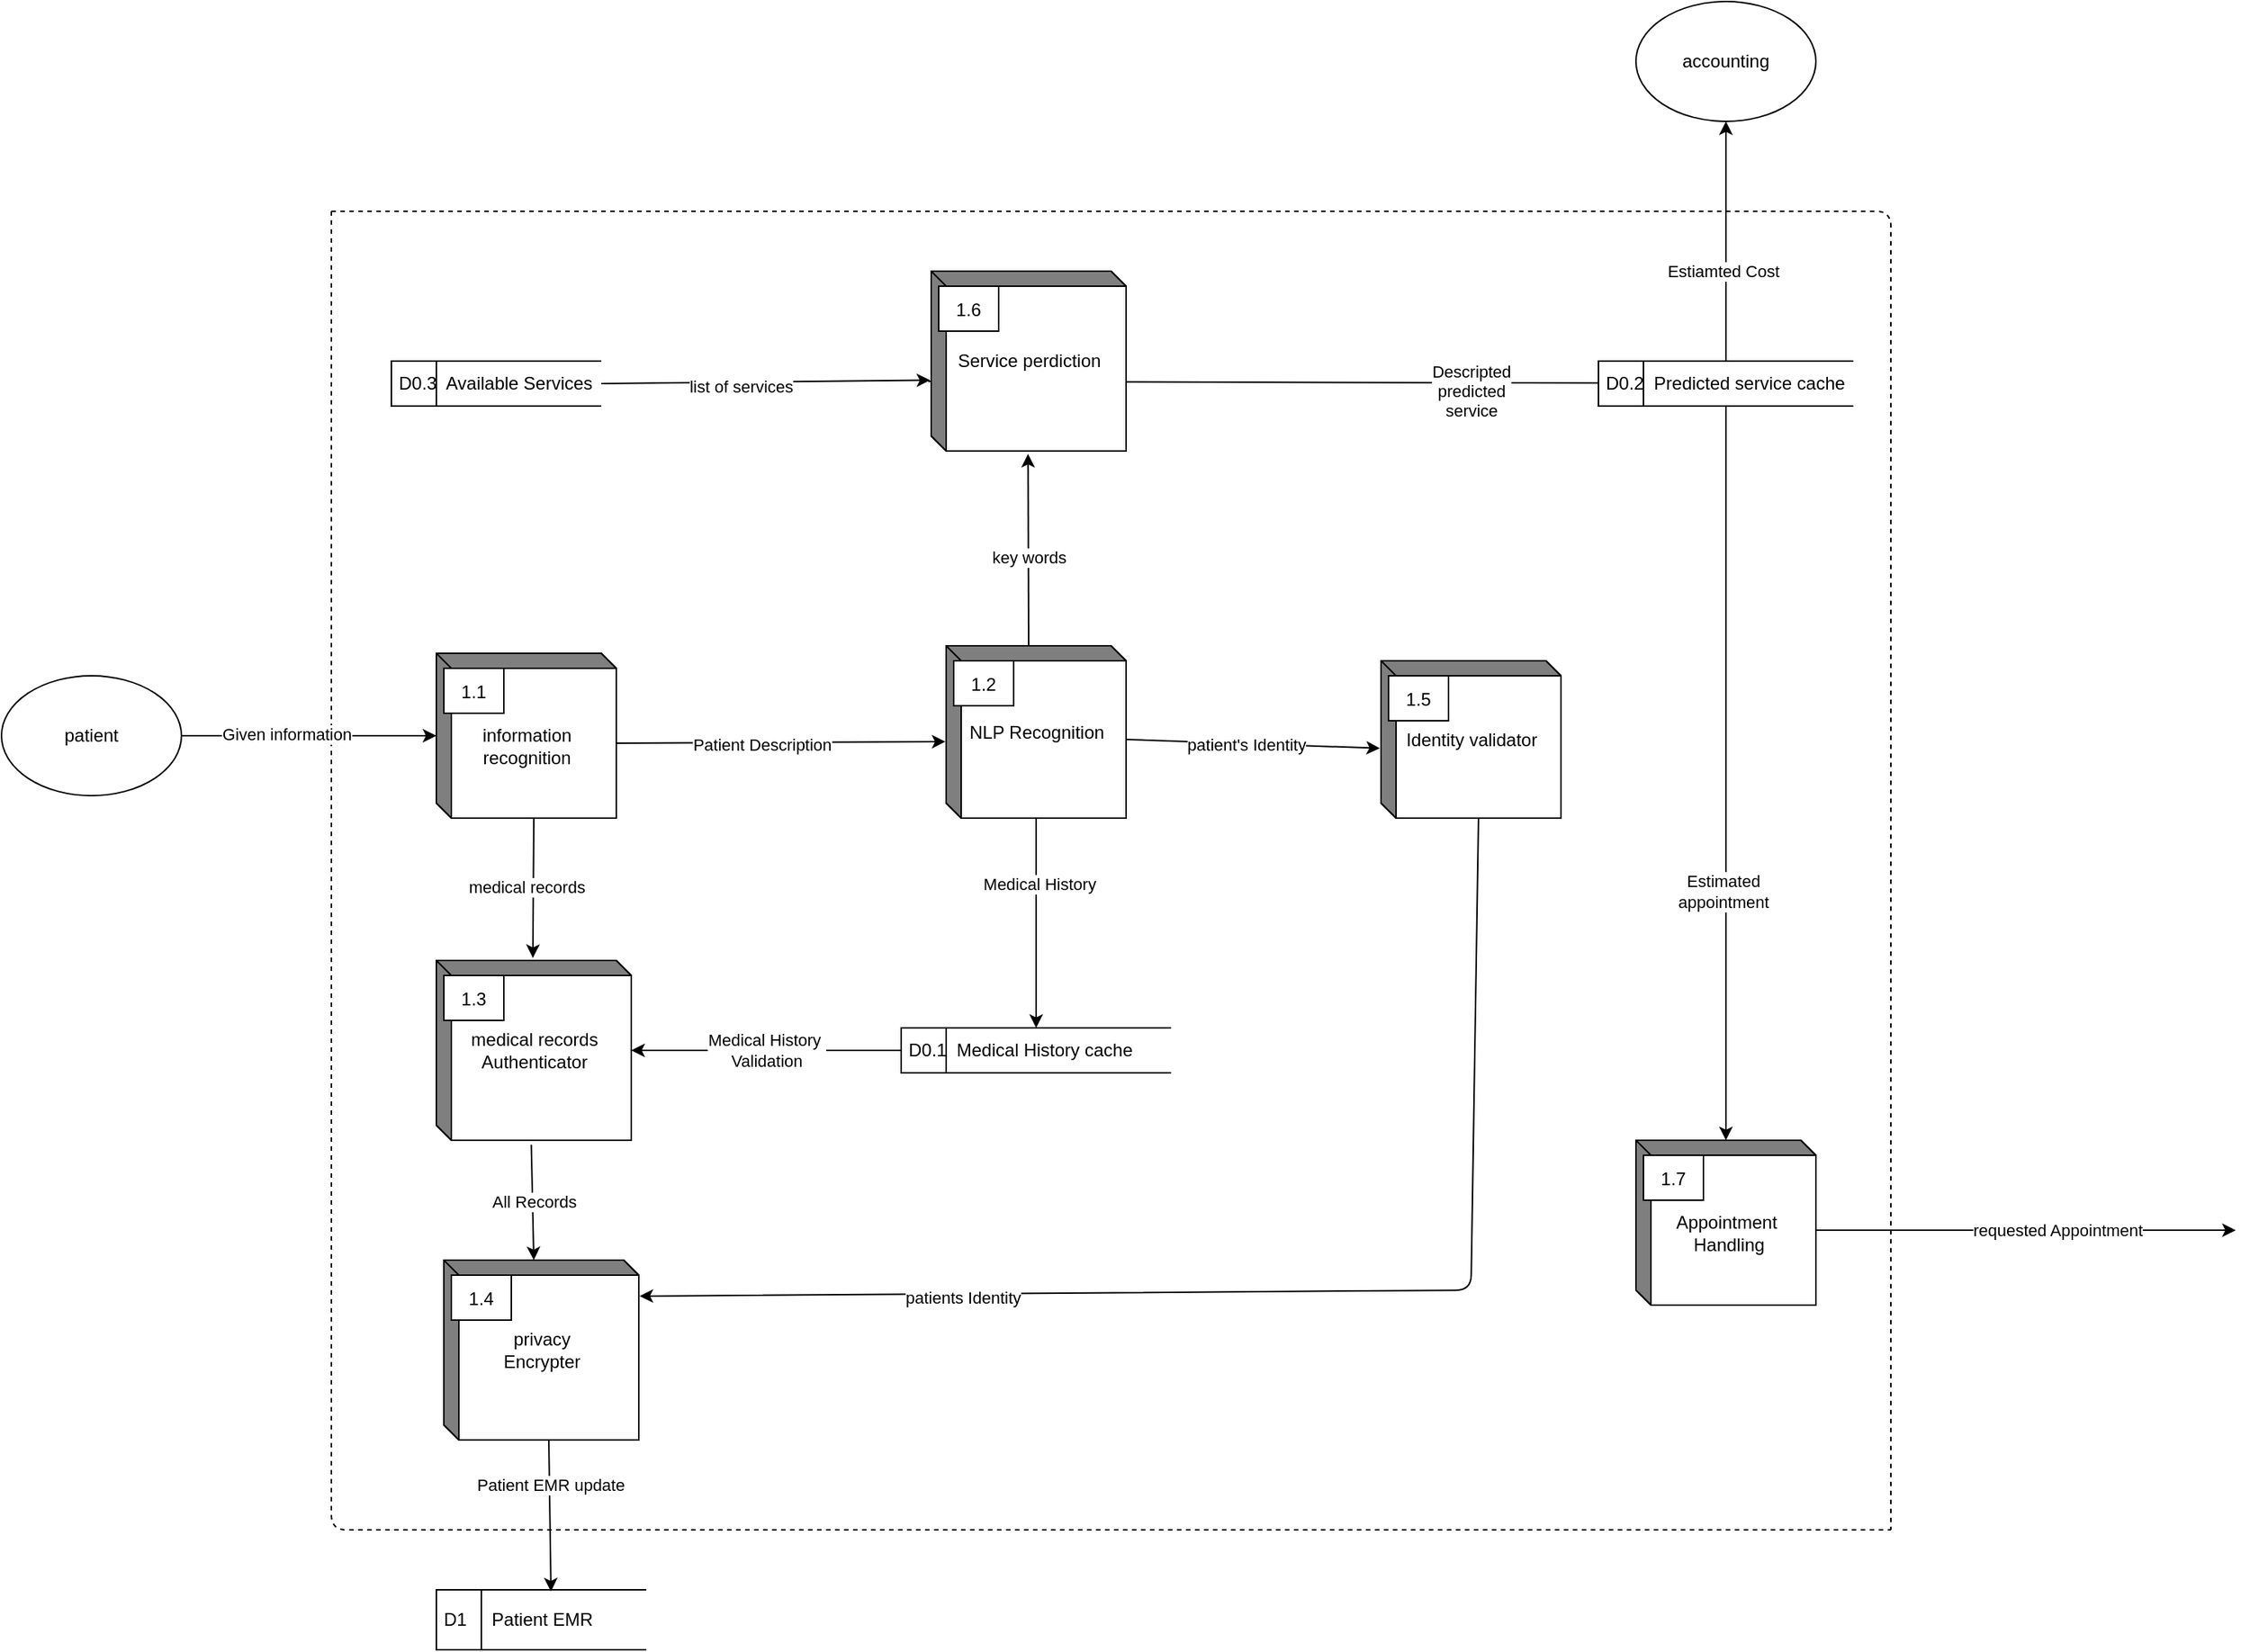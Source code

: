 <mxfile>
    <diagram id="DaxmQc26CqXxTbCbciNR" name="Page-1">
        <mxGraphModel dx="2040" dy="983" grid="1" gridSize="10" guides="1" tooltips="1" connect="1" arrows="1" fold="1" page="1" pageScale="1" pageWidth="1654" pageHeight="1169" math="0" shadow="0">
            <root>
                <mxCell id="0"/>
                <mxCell id="1" parent="0"/>
                <mxCell id="2" value="" style="endArrow=none;dashed=1;html=1;" parent="1" edge="1">
                    <mxGeometry width="50" height="50" relative="1" as="geometry">
                        <mxPoint x="240" y="160" as="sourcePoint"/>
                        <mxPoint x="1280" y="1040" as="targetPoint"/>
                        <Array as="points">
                            <mxPoint x="1280" y="160"/>
                        </Array>
                    </mxGeometry>
                </mxCell>
                <mxCell id="3" value="" style="endArrow=none;dashed=1;html=1;" parent="1" edge="1">
                    <mxGeometry width="50" height="50" relative="1" as="geometry">
                        <mxPoint x="240" y="160" as="sourcePoint"/>
                        <mxPoint x="1280" y="1040" as="targetPoint"/>
                        <Array as="points">
                            <mxPoint x="240" y="1040"/>
                        </Array>
                    </mxGeometry>
                </mxCell>
                <mxCell id="4" value="accounting" style="ellipse;whiteSpace=wrap;html=1;" parent="1" vertex="1">
                    <mxGeometry x="1110" y="20" width="120" height="80" as="geometry"/>
                </mxCell>
                <mxCell id="17" style="edgeStyle=none;html=1;exitX=1;exitY=0.5;exitDx=0;exitDy=0;" parent="1" source="6" target="13" edge="1">
                    <mxGeometry relative="1" as="geometry"/>
                </mxCell>
                <mxCell id="19" value="Given information" style="edgeLabel;html=1;align=center;verticalAlign=middle;resizable=0;points=[];" parent="17" vertex="1" connectable="0">
                    <mxGeometry x="-0.184" y="1" relative="1" as="geometry">
                        <mxPoint as="offset"/>
                    </mxGeometry>
                </mxCell>
                <mxCell id="6" value="patient" style="ellipse;whiteSpace=wrap;html=1;" parent="1" vertex="1">
                    <mxGeometry x="20" y="470" width="120" height="80" as="geometry"/>
                </mxCell>
                <mxCell id="7" value="D1&amp;nbsp; &amp;nbsp; &amp;nbsp;Patient EMR" style="html=1;dashed=0;whitespace=wrap;shape=mxgraph.dfd.dataStoreID;align=left;spacingLeft=3;points=[[0,0],[0.5,0],[1,0],[0,0.5],[1,0.5],[0,1],[0.5,1],[1,1]];" parent="1" vertex="1">
                    <mxGeometry x="310" y="1080" width="140" height="40" as="geometry"/>
                </mxCell>
                <mxCell id="24" style="edgeStyle=none;html=1;exitX=0;exitY=0;exitDx=120;exitDy=60;exitPerimeter=0;entryX=-0.004;entryY=0.556;entryDx=0;entryDy=0;entryPerimeter=0;" parent="1" source="13" target="20" edge="1">
                    <mxGeometry relative="1" as="geometry"/>
                </mxCell>
                <mxCell id="26" value="Patient Description" style="edgeLabel;html=1;align=center;verticalAlign=middle;resizable=0;points=[];" parent="24" vertex="1" connectable="0">
                    <mxGeometry x="-0.121" y="-1" relative="1" as="geometry">
                        <mxPoint as="offset"/>
                    </mxGeometry>
                </mxCell>
                <mxCell id="31" style="edgeStyle=none;html=1;exitX=0;exitY=0;exitDx=65;exitDy=110;exitPerimeter=0;entryX=0.495;entryY=-0.014;entryDx=0;entryDy=0;entryPerimeter=0;" parent="1" source="13" target="27" edge="1">
                    <mxGeometry relative="1" as="geometry"/>
                </mxCell>
                <mxCell id="32" value="medical records" style="edgeLabel;html=1;align=center;verticalAlign=middle;resizable=0;points=[];" parent="31" vertex="1" connectable="0">
                    <mxGeometry x="0.21" y="-2" relative="1" as="geometry">
                        <mxPoint x="-3" y="-11" as="offset"/>
                    </mxGeometry>
                </mxCell>
                <mxCell id="13" value="&lt;br&gt;information&lt;br&gt;recognition" style="html=1;dashed=0;whitespace=wrap;shape=mxgraph.dfd.externalEntity" parent="1" vertex="1">
                    <mxGeometry x="310" y="455" width="120" height="110" as="geometry"/>
                </mxCell>
                <mxCell id="14" value="1.1" style="autosize=1;part=1;resizable=0;strokeColor=inherit;fillColor=inherit;gradientColor=inherit;" parent="13" vertex="1">
                    <mxGeometry width="40" height="30" relative="1" as="geometry">
                        <mxPoint x="5" y="10" as="offset"/>
                    </mxGeometry>
                </mxCell>
                <mxCell id="38" style="edgeStyle=none;html=1;entryX=0.5;entryY=0;entryDx=0;entryDy=0;" parent="1" source="20" target="36" edge="1">
                    <mxGeometry relative="1" as="geometry"/>
                </mxCell>
                <mxCell id="51" value="Medical History" style="edgeLabel;html=1;align=center;verticalAlign=middle;resizable=0;points=[];" parent="38" vertex="1" connectable="0">
                    <mxGeometry x="-0.369" y="2" relative="1" as="geometry">
                        <mxPoint as="offset"/>
                    </mxGeometry>
                </mxCell>
                <mxCell id="59" style="edgeStyle=none;html=1;exitX=0;exitY=0;exitDx=120.0;exitDy=62.5;exitPerimeter=0;entryX=-0.006;entryY=0.556;entryDx=0;entryDy=0;entryPerimeter=0;" parent="1" source="20" target="57" edge="1">
                    <mxGeometry relative="1" as="geometry"/>
                </mxCell>
                <mxCell id="60" value="patient's Identity" style="edgeLabel;html=1;align=center;verticalAlign=middle;resizable=0;points=[];" parent="59" vertex="1" connectable="0">
                    <mxGeometry x="0.381" y="1" relative="1" as="geometry">
                        <mxPoint x="-37" as="offset"/>
                    </mxGeometry>
                </mxCell>
                <mxCell id="71" style="edgeStyle=none;html=1;exitX=0;exitY=0;exitDx=55.0;exitDy=0;exitPerimeter=0;entryX=0.497;entryY=1.016;entryDx=0;entryDy=0;entryPerimeter=0;" parent="1" source="20" target="54" edge="1">
                    <mxGeometry relative="1" as="geometry"/>
                </mxCell>
                <mxCell id="78" value="key words" style="edgeLabel;html=1;align=center;verticalAlign=middle;resizable=0;points=[];" parent="71" vertex="1" connectable="0">
                    <mxGeometry x="-0.227" y="-1" relative="1" as="geometry">
                        <mxPoint x="-1" y="-10" as="offset"/>
                    </mxGeometry>
                </mxCell>
                <mxCell id="20" value="NLP Recognition" style="html=1;dashed=0;whitespace=wrap;shape=mxgraph.dfd.externalEntity" parent="1" vertex="1">
                    <mxGeometry x="650" y="450" width="120" height="115" as="geometry"/>
                </mxCell>
                <mxCell id="21" value="1.2" style="autosize=1;part=1;resizable=0;strokeColor=inherit;fillColor=inherit;gradientColor=inherit;" parent="20" vertex="1">
                    <mxGeometry width="40" height="30" relative="1" as="geometry">
                        <mxPoint x="5" y="10" as="offset"/>
                    </mxGeometry>
                </mxCell>
                <mxCell id="33" style="edgeStyle=none;html=1;entryX=0.546;entryY=0.027;entryDx=0;entryDy=0;exitX=0;exitY=0;exitDx=70;exitDy=120;exitPerimeter=0;entryPerimeter=0;" parent="1" source="42" target="7" edge="1">
                    <mxGeometry relative="1" as="geometry">
                        <mxPoint x="380" y="960" as="sourcePoint"/>
                    </mxGeometry>
                </mxCell>
                <mxCell id="35" value="Patient EMR update" style="edgeLabel;html=1;align=center;verticalAlign=middle;resizable=0;points=[];" parent="33" vertex="1" connectable="0">
                    <mxGeometry x="-0.157" relative="1" as="geometry">
                        <mxPoint y="-13" as="offset"/>
                    </mxGeometry>
                </mxCell>
                <mxCell id="47" style="edgeStyle=none;html=1;exitX=0.487;exitY=1.025;exitDx=0;exitDy=0;exitPerimeter=0;entryX=0;entryY=0;entryDx=60;entryDy=0;entryPerimeter=0;" parent="1" source="27" target="42" edge="1">
                    <mxGeometry relative="1" as="geometry"/>
                </mxCell>
                <mxCell id="53" value="All Records" style="edgeLabel;html=1;align=center;verticalAlign=middle;resizable=0;points=[];" parent="47" vertex="1" connectable="0">
                    <mxGeometry x="0.542" y="-1" relative="1" as="geometry">
                        <mxPoint x="1" y="-22" as="offset"/>
                    </mxGeometry>
                </mxCell>
                <mxCell id="27" value="medical records&lt;br&gt;Authenticator" style="html=1;dashed=0;whitespace=wrap;shape=mxgraph.dfd.externalEntity" parent="1" vertex="1">
                    <mxGeometry x="310" y="660" width="130" height="120" as="geometry"/>
                </mxCell>
                <mxCell id="28" value="1.3" style="autosize=1;part=1;resizable=0;strokeColor=inherit;fillColor=inherit;gradientColor=inherit;" parent="27" vertex="1">
                    <mxGeometry width="40" height="30" relative="1" as="geometry">
                        <mxPoint x="5" y="10" as="offset"/>
                    </mxGeometry>
                </mxCell>
                <mxCell id="40" style="edgeStyle=none;html=1;exitX=0;exitY=0.5;exitDx=0;exitDy=0;" parent="1" source="36" target="27" edge="1">
                    <mxGeometry relative="1" as="geometry"/>
                </mxCell>
                <mxCell id="41" value="Medical History&amp;nbsp;&lt;br&gt;Validation" style="edgeLabel;html=1;align=center;verticalAlign=middle;resizable=0;points=[];" parent="40" vertex="1" connectable="0">
                    <mxGeometry x="0.157" y="2" relative="1" as="geometry">
                        <mxPoint x="14" y="-2" as="offset"/>
                    </mxGeometry>
                </mxCell>
                <mxCell id="36" value="D0.1&amp;nbsp; Medical History cache&amp;nbsp;&amp;nbsp;" style="html=1;dashed=0;whitespace=wrap;shape=mxgraph.dfd.dataStoreID;align=left;spacingLeft=3;points=[[0,0],[0.5,0],[1,0],[0,0.5],[1,0.5],[0,1],[0.5,1],[1,1]];" parent="1" vertex="1">
                    <mxGeometry x="620" y="705" width="180" height="30" as="geometry"/>
                </mxCell>
                <mxCell id="42" value="privacy &lt;br&gt;Encrypter" style="html=1;dashed=0;whitespace=wrap;shape=mxgraph.dfd.externalEntity" parent="1" vertex="1">
                    <mxGeometry x="315" y="860" width="130" height="120" as="geometry"/>
                </mxCell>
                <mxCell id="43" value="1.4" style="autosize=1;part=1;resizable=0;strokeColor=inherit;fillColor=inherit;gradientColor=inherit;" parent="42" vertex="1">
                    <mxGeometry width="40" height="30" relative="1" as="geometry">
                        <mxPoint x="5" y="10" as="offset"/>
                    </mxGeometry>
                </mxCell>
                <mxCell id="76" style="edgeStyle=none;html=1;exitX=-0.015;exitY=0.613;exitDx=0;exitDy=0;exitPerimeter=0;entryX=1;entryY=0.5;entryDx=0;entryDy=0;" parent="1" source="54" target="56" edge="1">
                    <mxGeometry relative="1" as="geometry"/>
                </mxCell>
                <mxCell id="77" value="Descripted&lt;br&gt;predicted&lt;br&gt;service" style="edgeLabel;html=1;align=center;verticalAlign=middle;resizable=0;points=[];" parent="76" vertex="1" connectable="0">
                    <mxGeometry x="0.174" y="-2" relative="1" as="geometry">
                        <mxPoint y="3" as="offset"/>
                    </mxGeometry>
                </mxCell>
                <mxCell id="54" value="Service perdiction" style="html=1;dashed=0;whitespace=wrap;shape=mxgraph.dfd.externalEntity" parent="1" vertex="1">
                    <mxGeometry x="640" y="200" width="130" height="120" as="geometry"/>
                </mxCell>
                <mxCell id="55" value="1.6" style="autosize=1;part=1;resizable=0;strokeColor=inherit;fillColor=inherit;gradientColor=inherit;" parent="54" vertex="1">
                    <mxGeometry width="40" height="30" relative="1" as="geometry">
                        <mxPoint x="5" y="10" as="offset"/>
                    </mxGeometry>
                </mxCell>
                <mxCell id="72" style="edgeStyle=none;html=1;entryX=0.5;entryY=1;entryDx=0;entryDy=0;exitX=0.5;exitY=0;exitDx=0;exitDy=0;" parent="1" source="56" target="4" edge="1">
                    <mxGeometry relative="1" as="geometry">
                        <mxPoint x="400" y="260" as="sourcePoint"/>
                        <mxPoint x="400" y="110" as="targetPoint"/>
                    </mxGeometry>
                </mxCell>
                <mxCell id="73" value="Estiamted Cost" style="edgeLabel;html=1;align=center;verticalAlign=middle;resizable=0;points=[];" parent="72" vertex="1" connectable="0">
                    <mxGeometry x="-0.243" y="2" relative="1" as="geometry">
                        <mxPoint as="offset"/>
                    </mxGeometry>
                </mxCell>
                <mxCell id="81" style="edgeStyle=none;html=1;" edge="1" parent="1" source="56" target="79">
                    <mxGeometry relative="1" as="geometry"/>
                </mxCell>
                <mxCell id="82" value="Estimated&lt;br&gt;appointment" style="edgeLabel;html=1;align=center;verticalAlign=middle;resizable=0;points=[];" vertex="1" connectable="0" parent="81">
                    <mxGeometry x="0.323" y="-2" relative="1" as="geometry">
                        <mxPoint as="offset"/>
                    </mxGeometry>
                </mxCell>
                <mxCell id="56" value="D0.2&amp;nbsp; Predicted service cache" style="html=1;dashed=0;whitespace=wrap;shape=mxgraph.dfd.dataStoreID;align=left;spacingLeft=3;points=[[0,0],[0.5,0],[1,0],[0,0.5],[1,0.5],[0,1],[0.5,1],[1,1]];" parent="1" vertex="1">
                    <mxGeometry x="1085" y="260" width="170" height="30" as="geometry"/>
                </mxCell>
                <mxCell id="61" style="edgeStyle=none;html=1;exitX=0;exitY=0;exitDx=65;exitDy=105;exitPerimeter=0;entryX=1.004;entryY=0.2;entryDx=0;entryDy=0;entryPerimeter=0;" parent="1" source="57" target="42" edge="1">
                    <mxGeometry relative="1" as="geometry">
                        <Array as="points">
                            <mxPoint x="1000" y="880"/>
                        </Array>
                    </mxGeometry>
                </mxCell>
                <mxCell id="62" value="patients Identity" style="edgeLabel;html=1;align=center;verticalAlign=middle;resizable=0;points=[];" parent="61" vertex="1" connectable="0">
                    <mxGeometry x="0.506" y="2" relative="1" as="geometry">
                        <mxPoint x="1" as="offset"/>
                    </mxGeometry>
                </mxCell>
                <mxCell id="57" value="Identity validator" style="html=1;dashed=0;whitespace=wrap;shape=mxgraph.dfd.externalEntity" parent="1" vertex="1">
                    <mxGeometry x="940" y="460" width="120" height="105" as="geometry"/>
                </mxCell>
                <mxCell id="58" value="1.5" style="autosize=1;part=1;resizable=0;strokeColor=inherit;fillColor=inherit;gradientColor=inherit;" parent="57" vertex="1">
                    <mxGeometry width="40" height="30" relative="1" as="geometry">
                        <mxPoint x="5" y="10" as="offset"/>
                    </mxGeometry>
                </mxCell>
                <mxCell id="69" style="edgeStyle=none;html=1;exitX=1;exitY=0.5;exitDx=0;exitDy=0;entryX=-0.005;entryY=0.606;entryDx=0;entryDy=0;entryPerimeter=0;" parent="1" source="63" target="54" edge="1">
                    <mxGeometry relative="1" as="geometry">
                        <Array as="points"/>
                    </mxGeometry>
                </mxCell>
                <mxCell id="70" value="list of services" style="edgeLabel;html=1;align=center;verticalAlign=middle;resizable=0;points=[];" parent="69" vertex="1" connectable="0">
                    <mxGeometry x="-0.158" y="-3" relative="1" as="geometry">
                        <mxPoint as="offset"/>
                    </mxGeometry>
                </mxCell>
                <mxCell id="63" value="D0.3&amp;nbsp; Available Services" style="html=1;dashed=0;whitespace=wrap;shape=mxgraph.dfd.dataStoreID;align=left;spacingLeft=3;points=[[0,0],[0.5,0],[1,0],[0,0.5],[1,0.5],[0,1],[0.5,1],[1,1]];" parent="1" vertex="1">
                    <mxGeometry x="280" y="260" width="140" height="30" as="geometry"/>
                </mxCell>
                <mxCell id="83" style="edgeStyle=none;html=1;exitX=0;exitY=0;exitDx=120;exitDy=60;exitPerimeter=0;" edge="1" parent="1" source="79">
                    <mxGeometry relative="1" as="geometry">
                        <mxPoint x="1510" y="840" as="targetPoint"/>
                    </mxGeometry>
                </mxCell>
                <mxCell id="84" value="requested Appointment" style="edgeLabel;html=1;align=center;verticalAlign=middle;resizable=0;points=[];" vertex="1" connectable="0" parent="83">
                    <mxGeometry x="-0.275" y="-3" relative="1" as="geometry">
                        <mxPoint x="59" y="-3" as="offset"/>
                    </mxGeometry>
                </mxCell>
                <mxCell id="79" value="&lt;br&gt;Appointment&lt;br&gt;&amp;nbsp;Handling" style="html=1;dashed=0;whitespace=wrap;shape=mxgraph.dfd.externalEntity" vertex="1" parent="1">
                    <mxGeometry x="1110" y="780" width="120" height="110" as="geometry"/>
                </mxCell>
                <mxCell id="80" value="1.7" style="autosize=1;part=1;resizable=0;strokeColor=inherit;fillColor=inherit;gradientColor=inherit;" vertex="1" parent="79">
                    <mxGeometry width="40" height="30" relative="1" as="geometry">
                        <mxPoint x="5" y="10" as="offset"/>
                    </mxGeometry>
                </mxCell>
            </root>
        </mxGraphModel>
    </diagram>
</mxfile>